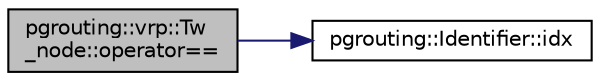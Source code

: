 digraph "pgrouting::vrp::Tw_node::operator=="
{
  edge [fontname="Helvetica",fontsize="10",labelfontname="Helvetica",labelfontsize="10"];
  node [fontname="Helvetica",fontsize="10",shape=record];
  rankdir="LR";
  Node659 [label="pgrouting::vrp::Tw\l_node::operator==",height=0.2,width=0.4,color="black", fillcolor="grey75", style="filled", fontcolor="black"];
  Node659 -> Node660 [color="midnightblue",fontsize="10",style="solid",fontname="Helvetica"];
  Node660 [label="pgrouting::Identifier::idx",height=0.2,width=0.4,color="black", fillcolor="white", style="filled",URL="$classpgrouting_1_1Identifier.html#ae0a3414bc65c1b67101b3f5944505447"];
}
